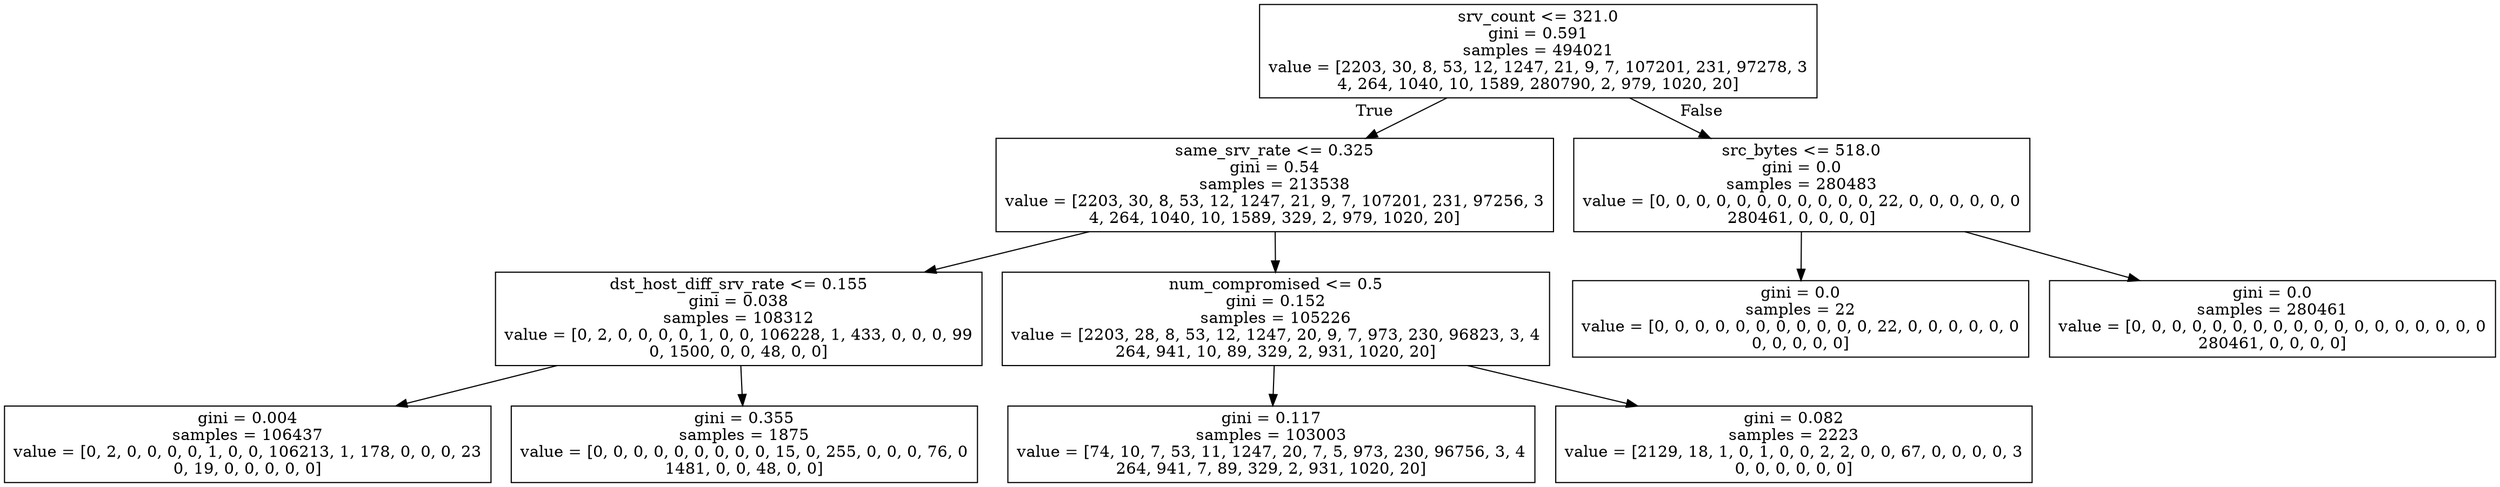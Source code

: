 digraph Tree {
node [shape=box] ;
0 [label="srv_count <= 321.0\ngini = 0.591\nsamples = 494021\nvalue = [2203, 30, 8, 53, 12, 1247, 21, 9, 7, 107201, 231, 97278, 3\n4, 264, 1040, 10, 1589, 280790, 2, 979, 1020, 20]"] ;
1 [label="same_srv_rate <= 0.325\ngini = 0.54\nsamples = 213538\nvalue = [2203, 30, 8, 53, 12, 1247, 21, 9, 7, 107201, 231, 97256, 3\n4, 264, 1040, 10, 1589, 329, 2, 979, 1020, 20]"] ;
0 -> 1 [labeldistance=2.5, labelangle=45, headlabel="True"] ;
2 [label="dst_host_diff_srv_rate <= 0.155\ngini = 0.038\nsamples = 108312\nvalue = [0, 2, 0, 0, 0, 0, 1, 0, 0, 106228, 1, 433, 0, 0, 0, 99\n0, 1500, 0, 0, 48, 0, 0]"] ;
1 -> 2 ;
3 [label="gini = 0.004\nsamples = 106437\nvalue = [0, 2, 0, 0, 0, 0, 1, 0, 0, 106213, 1, 178, 0, 0, 0, 23\n0, 19, 0, 0, 0, 0, 0]"] ;
2 -> 3 ;
4 [label="gini = 0.355\nsamples = 1875\nvalue = [0, 0, 0, 0, 0, 0, 0, 0, 0, 15, 0, 255, 0, 0, 0, 76, 0\n1481, 0, 0, 48, 0, 0]"] ;
2 -> 4 ;
5 [label="num_compromised <= 0.5\ngini = 0.152\nsamples = 105226\nvalue = [2203, 28, 8, 53, 12, 1247, 20, 9, 7, 973, 230, 96823, 3, 4\n264, 941, 10, 89, 329, 2, 931, 1020, 20]"] ;
1 -> 5 ;
6 [label="gini = 0.117\nsamples = 103003\nvalue = [74, 10, 7, 53, 11, 1247, 20, 7, 5, 973, 230, 96756, 3, 4\n264, 941, 7, 89, 329, 2, 931, 1020, 20]"] ;
5 -> 6 ;
7 [label="gini = 0.082\nsamples = 2223\nvalue = [2129, 18, 1, 0, 1, 0, 0, 2, 2, 0, 0, 67, 0, 0, 0, 0, 3\n0, 0, 0, 0, 0, 0]"] ;
5 -> 7 ;
8 [label="src_bytes <= 518.0\ngini = 0.0\nsamples = 280483\nvalue = [0, 0, 0, 0, 0, 0, 0, 0, 0, 0, 0, 22, 0, 0, 0, 0, 0, 0\n280461, 0, 0, 0, 0]"] ;
0 -> 8 [labeldistance=2.5, labelangle=-45, headlabel="False"] ;
9 [label="gini = 0.0\nsamples = 22\nvalue = [0, 0, 0, 0, 0, 0, 0, 0, 0, 0, 0, 22, 0, 0, 0, 0, 0, 0\n0, 0, 0, 0, 0]"] ;
8 -> 9 ;
10 [label="gini = 0.0\nsamples = 280461\nvalue = [0, 0, 0, 0, 0, 0, 0, 0, 0, 0, 0, 0, 0, 0, 0, 0, 0, 0\n280461, 0, 0, 0, 0]"] ;
8 -> 10 ;
}